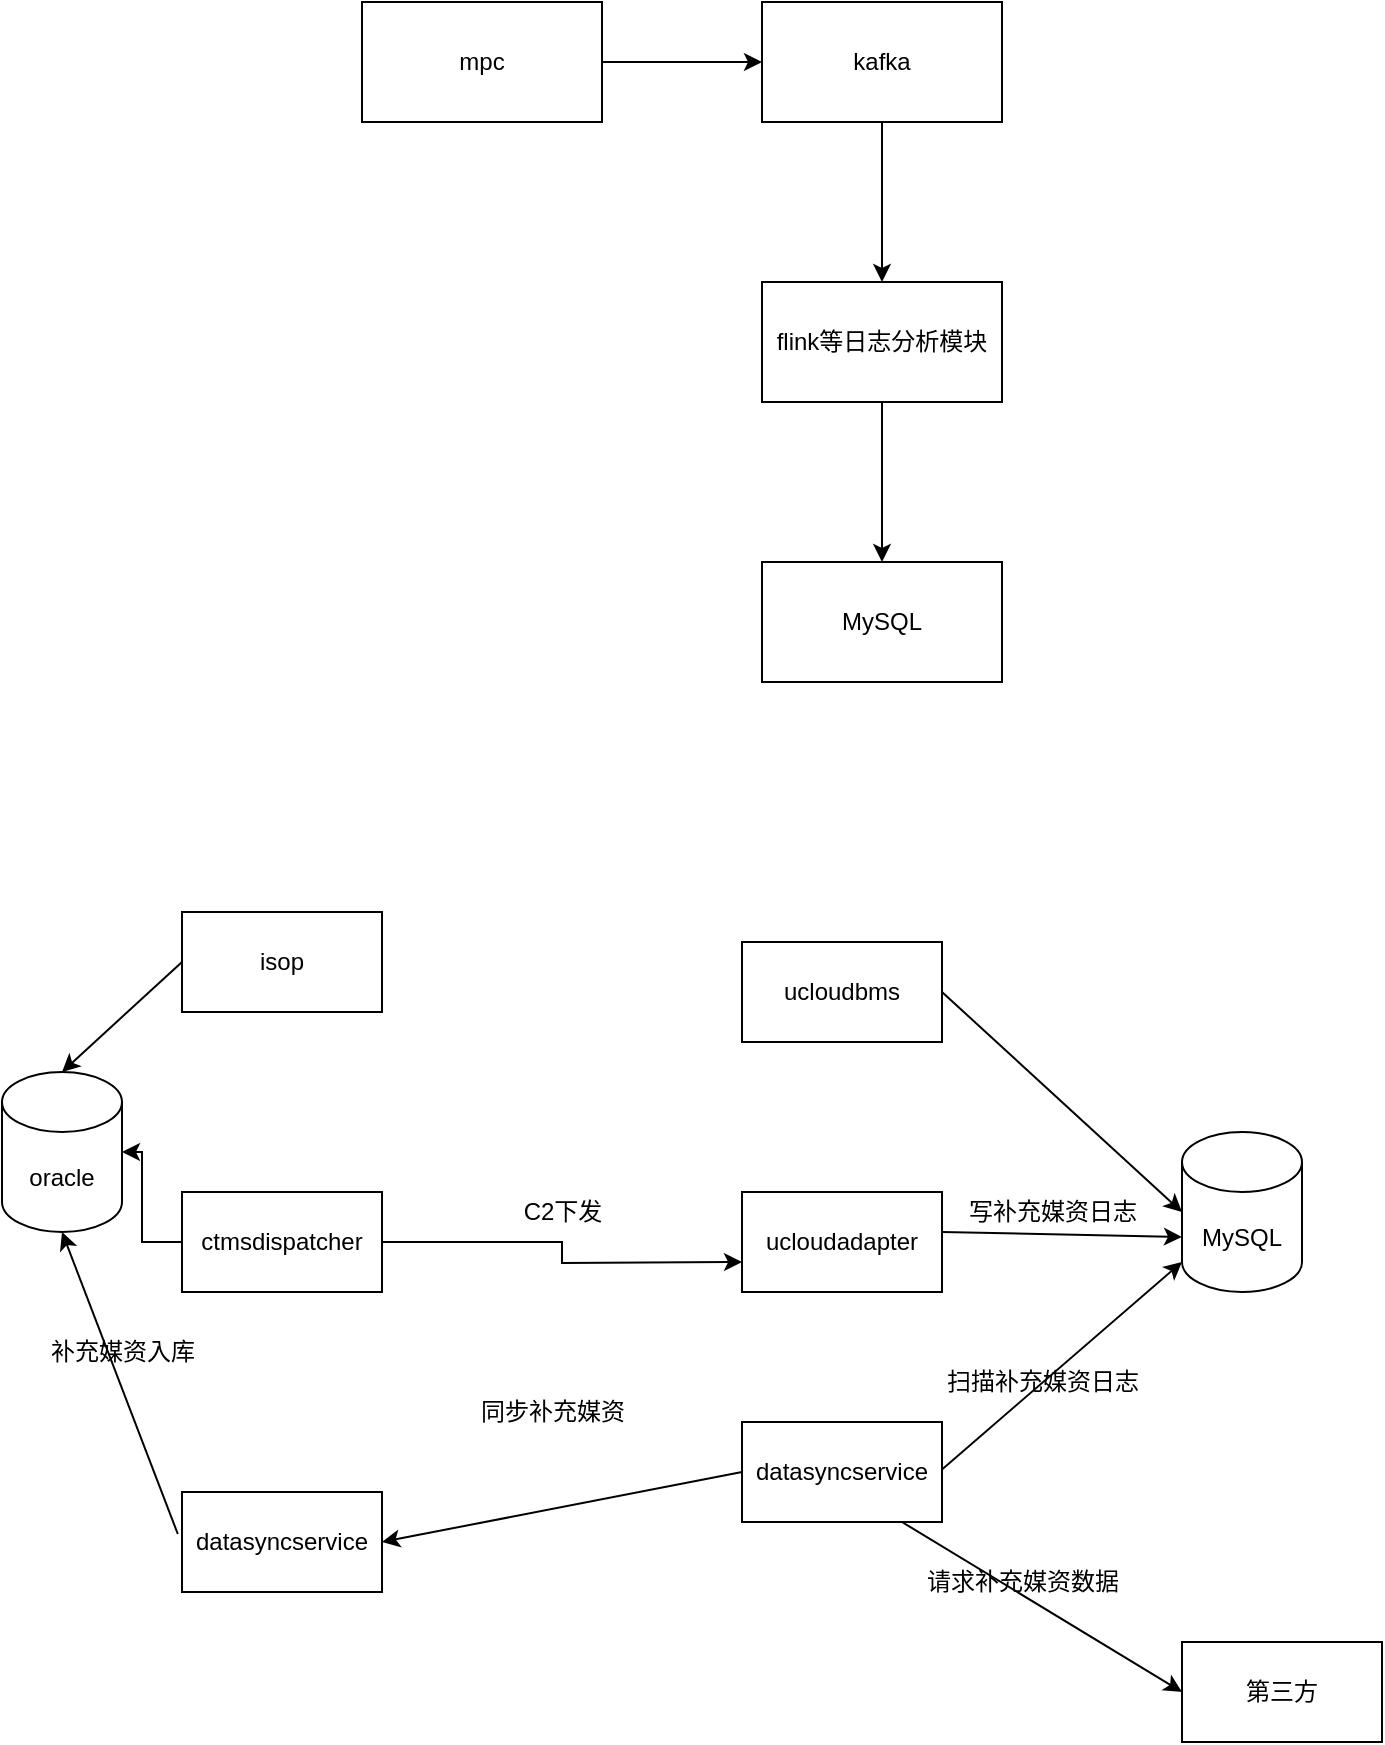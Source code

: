 <mxfile version="14.9.3" type="github">
  <diagram id="YmTmdFHc6FyqDe_sH9pm" name="Page-1">
    <mxGraphModel dx="813" dy="477" grid="1" gridSize="10" guides="1" tooltips="1" connect="1" arrows="1" fold="1" page="1" pageScale="1" pageWidth="827" pageHeight="1169" math="0" shadow="0">
      <root>
        <mxCell id="0" />
        <mxCell id="1" parent="0" />
        <mxCell id="XluoGH8vRkax0UuYclkj-3" value="" style="edgeStyle=orthogonalEdgeStyle;rounded=0;orthogonalLoop=1;jettySize=auto;html=1;" parent="1" source="XluoGH8vRkax0UuYclkj-1" target="XluoGH8vRkax0UuYclkj-2" edge="1">
          <mxGeometry relative="1" as="geometry" />
        </mxCell>
        <mxCell id="XluoGH8vRkax0UuYclkj-1" value="mpc" style="whiteSpace=wrap;html=1;" parent="1" vertex="1">
          <mxGeometry x="210" y="130" width="120" height="60" as="geometry" />
        </mxCell>
        <mxCell id="XluoGH8vRkax0UuYclkj-5" value="" style="edgeStyle=orthogonalEdgeStyle;rounded=0;orthogonalLoop=1;jettySize=auto;html=1;" parent="1" source="XluoGH8vRkax0UuYclkj-2" target="XluoGH8vRkax0UuYclkj-4" edge="1">
          <mxGeometry relative="1" as="geometry" />
        </mxCell>
        <mxCell id="XluoGH8vRkax0UuYclkj-2" value="kafka&lt;br&gt;" style="whiteSpace=wrap;html=1;" parent="1" vertex="1">
          <mxGeometry x="410" y="130" width="120" height="60" as="geometry" />
        </mxCell>
        <mxCell id="XluoGH8vRkax0UuYclkj-7" value="" style="edgeStyle=orthogonalEdgeStyle;rounded=0;orthogonalLoop=1;jettySize=auto;html=1;" parent="1" source="XluoGH8vRkax0UuYclkj-4" target="XluoGH8vRkax0UuYclkj-6" edge="1">
          <mxGeometry relative="1" as="geometry" />
        </mxCell>
        <mxCell id="XluoGH8vRkax0UuYclkj-4" value="flink等日志分析模块" style="whiteSpace=wrap;html=1;" parent="1" vertex="1">
          <mxGeometry x="410" y="270" width="120" height="60" as="geometry" />
        </mxCell>
        <mxCell id="XluoGH8vRkax0UuYclkj-6" value="MySQL" style="whiteSpace=wrap;html=1;" parent="1" vertex="1">
          <mxGeometry x="410" y="410" width="120" height="60" as="geometry" />
        </mxCell>
        <mxCell id="-E0du1wSxo-wRjcgoizt-2" value="isop" style="whiteSpace=wrap;html=1;" vertex="1" parent="1">
          <mxGeometry x="120" y="585" width="100" height="50" as="geometry" />
        </mxCell>
        <mxCell id="-E0du1wSxo-wRjcgoizt-3" value="ucloudadapter" style="whiteSpace=wrap;html=1;" vertex="1" parent="1">
          <mxGeometry x="400" y="725" width="100" height="50" as="geometry" />
        </mxCell>
        <mxCell id="-E0du1wSxo-wRjcgoizt-6" value="C2下发" style="text;html=1;align=center;verticalAlign=middle;resizable=0;points=[];autosize=1;strokeColor=none;" vertex="1" parent="1">
          <mxGeometry x="285" y="725" width="50" height="20" as="geometry" />
        </mxCell>
        <mxCell id="-E0du1wSxo-wRjcgoizt-7" value="ucloudbms" style="whiteSpace=wrap;html=1;" vertex="1" parent="1">
          <mxGeometry x="400" y="600" width="100" height="50" as="geometry" />
        </mxCell>
        <mxCell id="-E0du1wSxo-wRjcgoizt-10" value="oracle" style="shape=cylinder3;whiteSpace=wrap;html=1;boundedLbl=1;backgroundOutline=1;size=15;" vertex="1" parent="1">
          <mxGeometry x="30" y="665" width="60" height="80" as="geometry" />
        </mxCell>
        <mxCell id="-E0du1wSxo-wRjcgoizt-13" value="" style="edgeStyle=orthogonalEdgeStyle;rounded=0;orthogonalLoop=1;jettySize=auto;html=1;" edge="1" parent="1" source="-E0du1wSxo-wRjcgoizt-11" target="-E0du1wSxo-wRjcgoizt-10">
          <mxGeometry relative="1" as="geometry" />
        </mxCell>
        <mxCell id="-E0du1wSxo-wRjcgoizt-33" value="" style="edgeStyle=orthogonalEdgeStyle;rounded=0;orthogonalLoop=1;jettySize=auto;html=1;" edge="1" parent="1" source="-E0du1wSxo-wRjcgoizt-11">
          <mxGeometry relative="1" as="geometry">
            <mxPoint x="400" y="760" as="targetPoint" />
          </mxGeometry>
        </mxCell>
        <mxCell id="-E0du1wSxo-wRjcgoizt-11" value="ctmsdispatcher" style="whiteSpace=wrap;html=1;" vertex="1" parent="1">
          <mxGeometry x="120" y="725" width="100" height="50" as="geometry" />
        </mxCell>
        <mxCell id="-E0du1wSxo-wRjcgoizt-12" value="" style="endArrow=classic;html=1;exitX=0;exitY=0.5;exitDx=0;exitDy=0;entryX=0.5;entryY=0;entryDx=0;entryDy=0;entryPerimeter=0;" edge="1" parent="1" source="-E0du1wSxo-wRjcgoizt-2" target="-E0du1wSxo-wRjcgoizt-10">
          <mxGeometry width="50" height="50" relative="1" as="geometry">
            <mxPoint x="60" y="615" as="sourcePoint" />
            <mxPoint x="110" y="565" as="targetPoint" />
          </mxGeometry>
        </mxCell>
        <mxCell id="-E0du1wSxo-wRjcgoizt-15" value="MySQL" style="shape=cylinder3;whiteSpace=wrap;html=1;boundedLbl=1;backgroundOutline=1;size=15;" vertex="1" parent="1">
          <mxGeometry x="620" y="695" width="60" height="80" as="geometry" />
        </mxCell>
        <mxCell id="-E0du1wSxo-wRjcgoizt-16" value="" style="endArrow=classic;html=1;entryX=0;entryY=0.5;entryDx=0;entryDy=0;entryPerimeter=0;" edge="1" parent="1" target="-E0du1wSxo-wRjcgoizt-15">
          <mxGeometry width="50" height="50" relative="1" as="geometry">
            <mxPoint x="500" y="625" as="sourcePoint" />
            <mxPoint x="550" y="575" as="targetPoint" />
          </mxGeometry>
        </mxCell>
        <mxCell id="-E0du1wSxo-wRjcgoizt-17" value="" style="endArrow=classic;html=1;entryX=0;entryY=0;entryDx=0;entryDy=52.5;entryPerimeter=0;" edge="1" parent="1" target="-E0du1wSxo-wRjcgoizt-15">
          <mxGeometry width="50" height="50" relative="1" as="geometry">
            <mxPoint x="500" y="745" as="sourcePoint" />
            <mxPoint x="650" y="795" as="targetPoint" />
          </mxGeometry>
        </mxCell>
        <mxCell id="-E0du1wSxo-wRjcgoizt-18" value="datasyncservice" style="whiteSpace=wrap;html=1;" vertex="1" parent="1">
          <mxGeometry x="400" y="840" width="100" height="50" as="geometry" />
        </mxCell>
        <mxCell id="-E0du1wSxo-wRjcgoizt-19" value="" style="endArrow=classic;html=1;entryX=0;entryY=1;entryDx=0;entryDy=-15;entryPerimeter=0;" edge="1" parent="1" target="-E0du1wSxo-wRjcgoizt-15">
          <mxGeometry width="50" height="50" relative="1" as="geometry">
            <mxPoint x="500" y="863.75" as="sourcePoint" />
            <mxPoint x="620" y="866.25" as="targetPoint" />
          </mxGeometry>
        </mxCell>
        <mxCell id="-E0du1wSxo-wRjcgoizt-20" value="第三方" style="whiteSpace=wrap;html=1;" vertex="1" parent="1">
          <mxGeometry x="620" y="950" width="100" height="50" as="geometry" />
        </mxCell>
        <mxCell id="-E0du1wSxo-wRjcgoizt-21" value="" style="endArrow=classic;html=1;entryX=0;entryY=0.5;entryDx=0;entryDy=0;" edge="1" parent="1" target="-E0du1wSxo-wRjcgoizt-20">
          <mxGeometry width="50" height="50" relative="1" as="geometry">
            <mxPoint x="480" y="890" as="sourcePoint" />
            <mxPoint x="600" y="1000" as="targetPoint" />
          </mxGeometry>
        </mxCell>
        <mxCell id="-E0du1wSxo-wRjcgoizt-22" value="请求补充媒资数据" style="text;html=1;align=center;verticalAlign=middle;resizable=0;points=[];autosize=1;strokeColor=none;" vertex="1" parent="1">
          <mxGeometry x="485" y="910" width="110" height="20" as="geometry" />
        </mxCell>
        <mxCell id="-E0du1wSxo-wRjcgoizt-23" value="写补充媒资日志" style="text;html=1;align=center;verticalAlign=middle;resizable=0;points=[];autosize=1;strokeColor=none;" vertex="1" parent="1">
          <mxGeometry x="505" y="725" width="100" height="20" as="geometry" />
        </mxCell>
        <mxCell id="-E0du1wSxo-wRjcgoizt-24" value="扫描补充媒资日志" style="text;html=1;align=center;verticalAlign=middle;resizable=0;points=[];autosize=1;strokeColor=none;" vertex="1" parent="1">
          <mxGeometry x="495" y="810" width="110" height="20" as="geometry" />
        </mxCell>
        <mxCell id="-E0du1wSxo-wRjcgoizt-25" value="datasyncservice" style="whiteSpace=wrap;html=1;" vertex="1" parent="1">
          <mxGeometry x="120" y="875" width="100" height="50" as="geometry" />
        </mxCell>
        <mxCell id="-E0du1wSxo-wRjcgoizt-26" value="" style="endArrow=classic;html=1;exitX=-0.021;exitY=0.42;exitDx=0;exitDy=0;exitPerimeter=0;entryX=0.5;entryY=1;entryDx=0;entryDy=0;entryPerimeter=0;" edge="1" parent="1" source="-E0du1wSxo-wRjcgoizt-25" target="-E0du1wSxo-wRjcgoizt-10">
          <mxGeometry width="50" height="50" relative="1" as="geometry">
            <mxPoint x="90" y="760" as="sourcePoint" />
            <mxPoint x="56" y="749" as="targetPoint" />
          </mxGeometry>
        </mxCell>
        <mxCell id="-E0du1wSxo-wRjcgoizt-27" value="补充媒资入库" style="text;html=1;align=center;verticalAlign=middle;resizable=0;points=[];autosize=1;strokeColor=none;" vertex="1" parent="1">
          <mxGeometry x="45" y="795" width="90" height="20" as="geometry" />
        </mxCell>
        <mxCell id="-E0du1wSxo-wRjcgoizt-28" value="" style="endArrow=classic;html=1;exitX=0;exitY=0.5;exitDx=0;exitDy=0;entryX=1;entryY=0.5;entryDx=0;entryDy=0;" edge="1" parent="1" source="-E0du1wSxo-wRjcgoizt-18" target="-E0du1wSxo-wRjcgoizt-25">
          <mxGeometry width="50" height="50" relative="1" as="geometry">
            <mxPoint x="280" y="845" as="sourcePoint" />
            <mxPoint x="330" y="795" as="targetPoint" />
          </mxGeometry>
        </mxCell>
        <mxCell id="-E0du1wSxo-wRjcgoizt-29" value="同步补充媒资" style="text;html=1;align=center;verticalAlign=middle;resizable=0;points=[];autosize=1;strokeColor=none;" vertex="1" parent="1">
          <mxGeometry x="260" y="825" width="90" height="20" as="geometry" />
        </mxCell>
      </root>
    </mxGraphModel>
  </diagram>
</mxfile>
